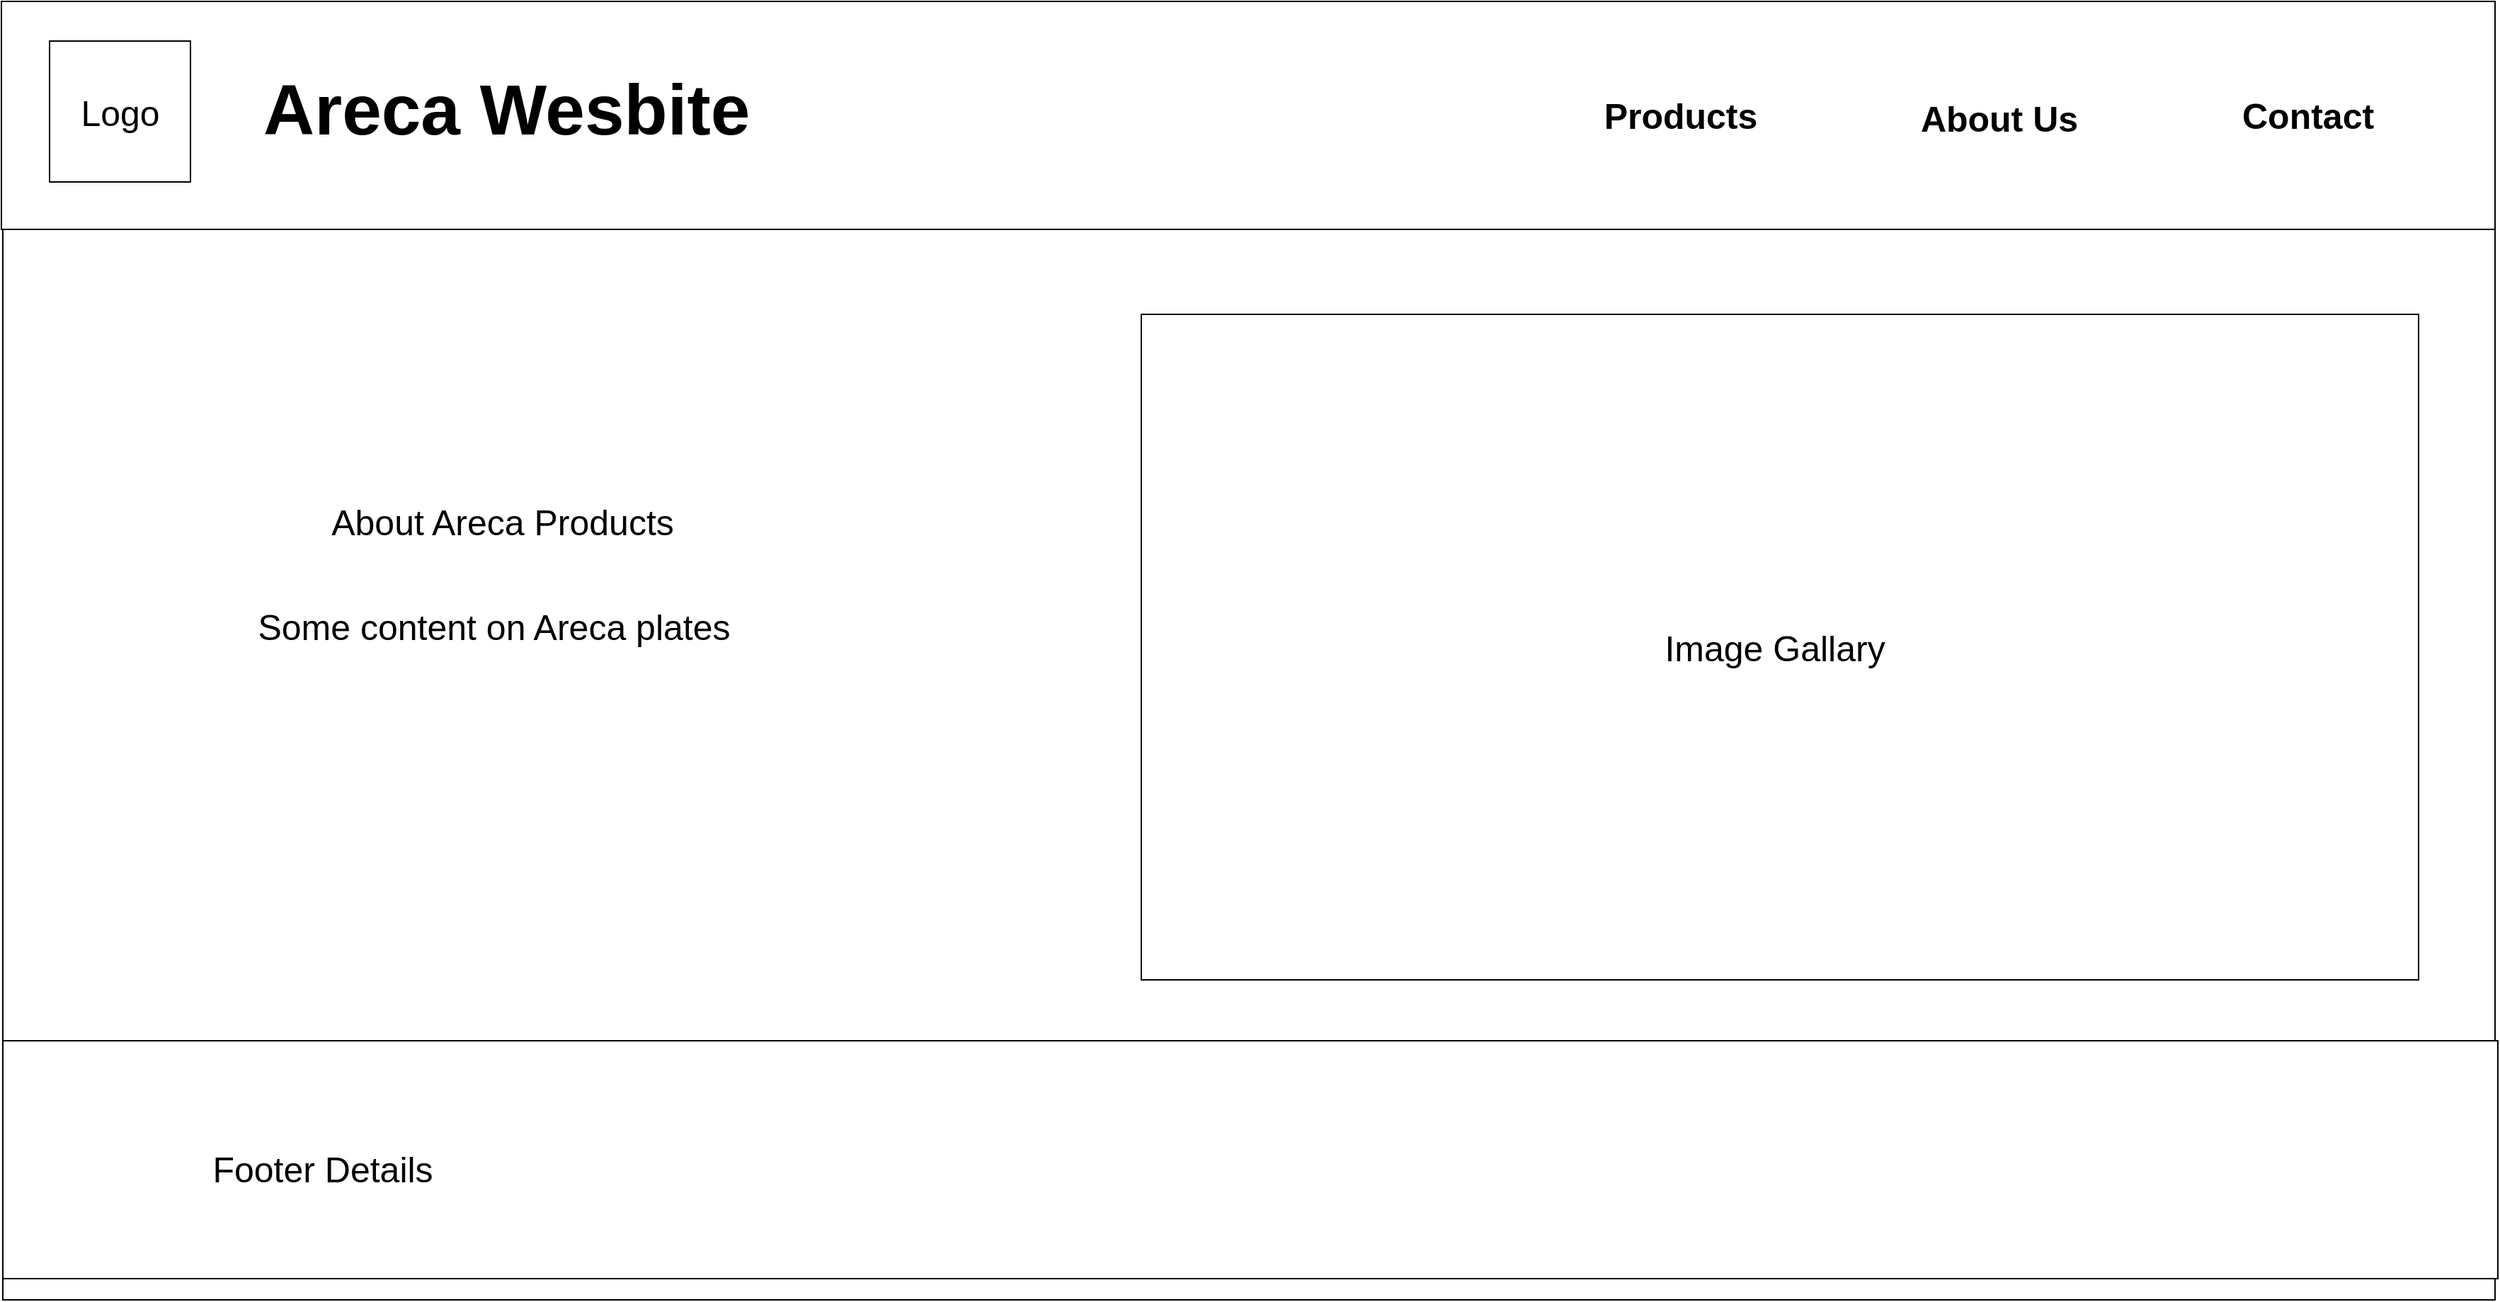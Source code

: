 <mxfile version="20.8.10" type="device"><diagram name="Page-1" id="03018318-947c-dd8e-b7a3-06fadd420f32"><mxGraphModel dx="2590" dy="1515" grid="0" gridSize="10" guides="1" tooltips="1" connect="1" arrows="1" fold="1" page="1" pageScale="1" pageWidth="1100" pageHeight="850" background="#ffffff" math="0" shadow="0"><root><mxCell id="0"/><mxCell id="1" parent="0"/><mxCell id="f2m3a04jjVD8FHrmx-ff-1" value="" style="rounded=0;whiteSpace=wrap;html=1;" vertex="1" parent="1"><mxGeometry x="140" y="116" width="1760" height="916" as="geometry"/></mxCell><mxCell id="f2m3a04jjVD8FHrmx-ff-2" value="" style="rounded=0;whiteSpace=wrap;html=1;" vertex="1" parent="1"><mxGeometry x="139" y="115" width="1761" height="161" as="geometry"/></mxCell><mxCell id="f2m3a04jjVD8FHrmx-ff-3" value="&lt;font style=&quot;font-size: 25px;&quot;&gt;&lt;b&gt;About Us&lt;/b&gt;&lt;/font&gt;" style="text;html=1;strokeColor=none;fillColor=none;align=center;verticalAlign=middle;whiteSpace=wrap;rounded=0;" vertex="1" parent="1"><mxGeometry x="1492" y="176" width="116" height="41" as="geometry"/></mxCell><mxCell id="f2m3a04jjVD8FHrmx-ff-5" value="&lt;span style=&quot;font-size: 25px;&quot;&gt;&lt;b&gt;Products&lt;br&gt;&lt;/b&gt;&lt;/span&gt;" style="text;html=1;strokeColor=none;fillColor=none;align=center;verticalAlign=middle;whiteSpace=wrap;rounded=0;" vertex="1" parent="1"><mxGeometry x="1267" y="174" width="116" height="41" as="geometry"/></mxCell><mxCell id="f2m3a04jjVD8FHrmx-ff-6" value="&lt;font style=&quot;font-size: 25px;&quot;&gt;&lt;b&gt;Contact&amp;nbsp;&lt;/b&gt;&lt;/font&gt;" style="text;html=1;strokeColor=none;fillColor=none;align=center;verticalAlign=middle;whiteSpace=wrap;rounded=0;" vertex="1" parent="1"><mxGeometry x="1683" y="174" width="177" height="41" as="geometry"/></mxCell><mxCell id="f2m3a04jjVD8FHrmx-ff-7" value="Logo" style="whiteSpace=wrap;html=1;aspect=fixed;fontSize=25;" vertex="1" parent="1"><mxGeometry x="173" y="143" width="99.5" height="99.5" as="geometry"/></mxCell><mxCell id="f2m3a04jjVD8FHrmx-ff-8" value="&lt;h1&gt;&lt;span style=&quot;background-color: initial;&quot;&gt;Areca Wesbite&lt;/span&gt;&lt;/h1&gt;&lt;h1&gt;&lt;span style=&quot;background-color: initial; font-size: 25px; font-weight: normal;&quot;&gt;.&lt;/span&gt;&lt;br&gt;&lt;/h1&gt;" style="text;html=1;strokeColor=none;fillColor=none;spacing=5;spacingTop=-20;whiteSpace=wrap;overflow=hidden;rounded=0;fontSize=25;" vertex="1" parent="1"><mxGeometry x="319" y="138.25" width="425" height="109" as="geometry"/></mxCell><mxCell id="f2m3a04jjVD8FHrmx-ff-9" value="" style="rounded=0;whiteSpace=wrap;html=1;fontSize=25;" vertex="1" parent="1"><mxGeometry x="140" y="849" width="1762" height="168" as="geometry"/></mxCell><mxCell id="f2m3a04jjVD8FHrmx-ff-10" value="Footer Details&lt;br&gt;" style="text;html=1;strokeColor=none;fillColor=none;align=center;verticalAlign=middle;whiteSpace=wrap;rounded=0;fontSize=25;" vertex="1" parent="1"><mxGeometry x="229" y="924" width="274" height="30" as="geometry"/></mxCell><mxCell id="f2m3a04jjVD8FHrmx-ff-11" value="About Areca Products" style="text;html=1;strokeColor=none;fillColor=none;align=center;verticalAlign=middle;whiteSpace=wrap;rounded=0;fontSize=25;" vertex="1" parent="1"><mxGeometry x="308" y="467" width="370" height="30" as="geometry"/></mxCell><mxCell id="f2m3a04jjVD8FHrmx-ff-12" value="Image Gallary&amp;nbsp;" style="rounded=0;whiteSpace=wrap;html=1;fontSize=25;" vertex="1" parent="1"><mxGeometry x="944" y="336" width="902" height="470" as="geometry"/></mxCell><mxCell id="f2m3a04jjVD8FHrmx-ff-14" value="Some content on Areca plates&lt;br&gt;" style="text;html=1;strokeColor=none;fillColor=none;align=center;verticalAlign=middle;whiteSpace=wrap;rounded=0;fontSize=25;" vertex="1" parent="1"><mxGeometry x="302" y="541" width="370" height="30" as="geometry"/></mxCell></root></mxGraphModel></diagram></mxfile>